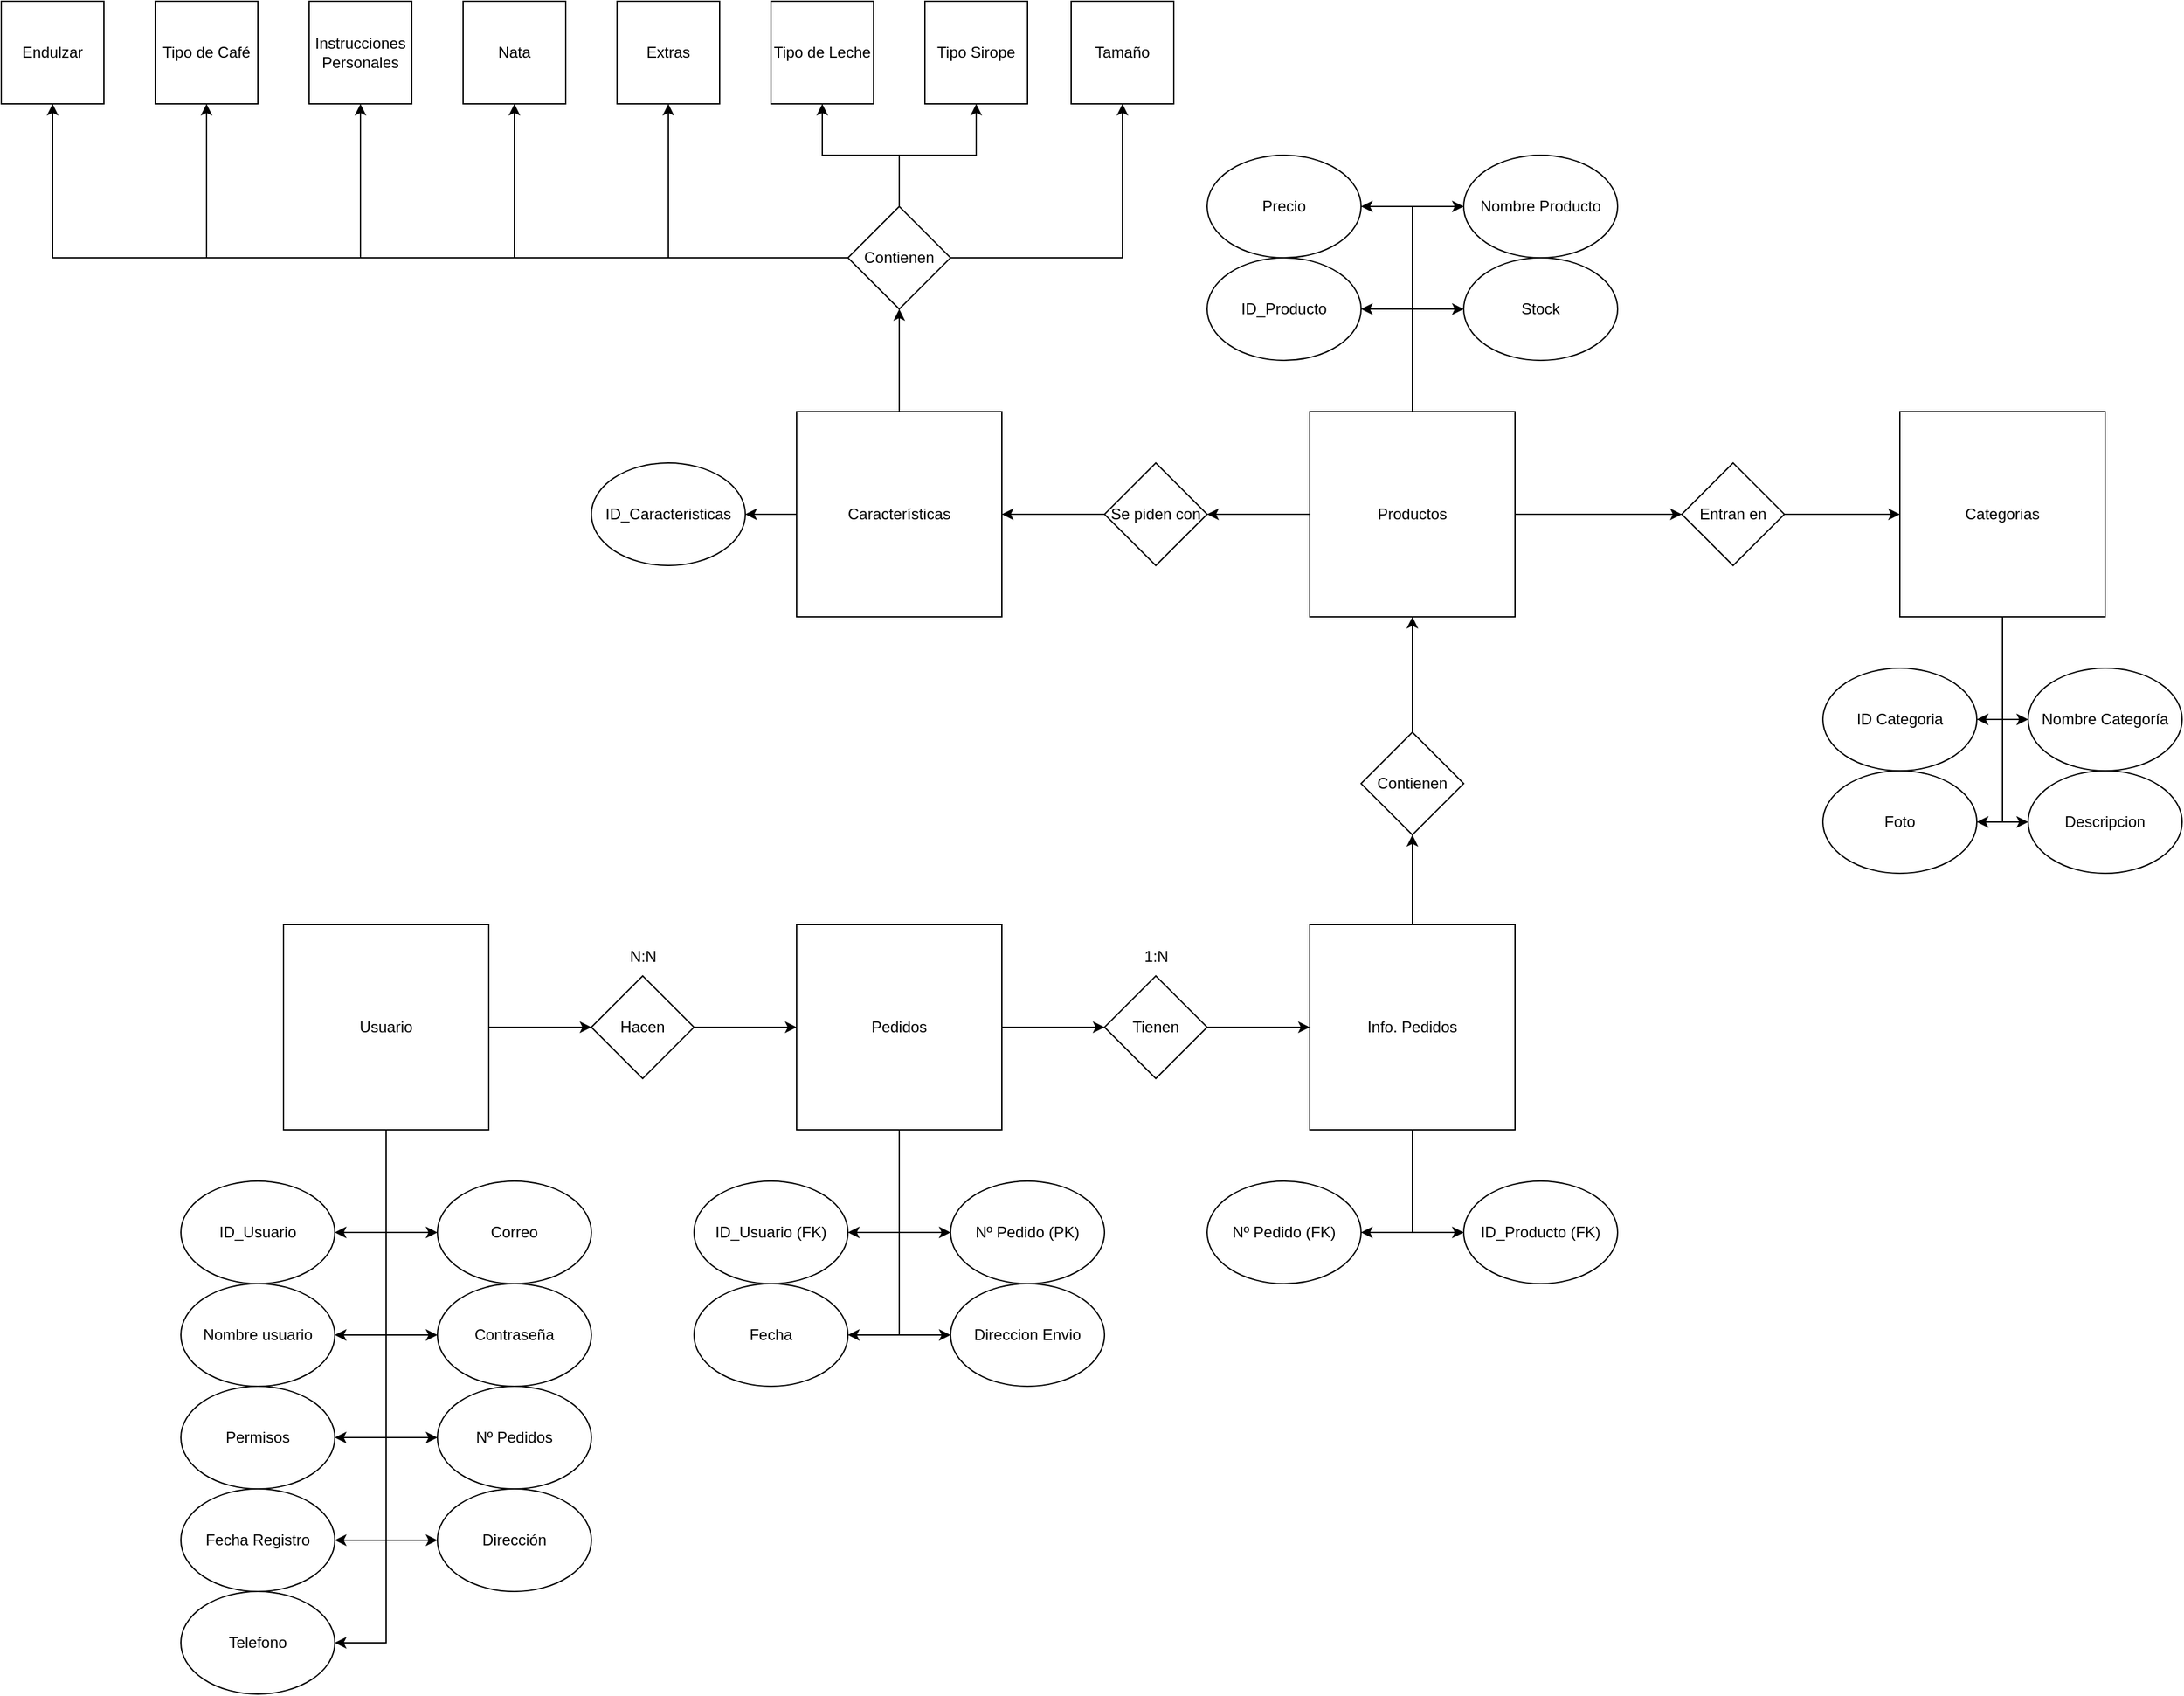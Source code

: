 <mxfile version="21.2.2" type="github" pages="2">
  <diagram name="Modelo Relacional" id="PnVHAbyuaM9kRb4uessT">
    <mxGraphModel dx="2466" dy="2061" grid="1" gridSize="10" guides="1" tooltips="1" connect="1" arrows="1" fold="1" page="1" pageScale="1" pageWidth="827" pageHeight="1169" math="0" shadow="0">
      <root>
        <mxCell id="0" />
        <mxCell id="1" parent="0" />
        <mxCell id="Kp94WwnEXXXFwvjXGkbl-3" style="edgeStyle=orthogonalEdgeStyle;rounded=0;orthogonalLoop=1;jettySize=auto;html=1;entryX=1;entryY=0.5;entryDx=0;entryDy=0;" parent="1" source="Kp94WwnEXXXFwvjXGkbl-1" target="Kp94WwnEXXXFwvjXGkbl-2" edge="1">
          <mxGeometry relative="1" as="geometry" />
        </mxCell>
        <mxCell id="Kp94WwnEXXXFwvjXGkbl-7" style="edgeStyle=orthogonalEdgeStyle;rounded=0;orthogonalLoop=1;jettySize=auto;html=1;entryX=1;entryY=0.5;entryDx=0;entryDy=0;" parent="1" source="Kp94WwnEXXXFwvjXGkbl-1" target="Kp94WwnEXXXFwvjXGkbl-6" edge="1">
          <mxGeometry relative="1" as="geometry" />
        </mxCell>
        <mxCell id="Kp94WwnEXXXFwvjXGkbl-8" style="edgeStyle=orthogonalEdgeStyle;rounded=0;orthogonalLoop=1;jettySize=auto;html=1;entryX=0;entryY=0.5;entryDx=0;entryDy=0;" parent="1" source="Kp94WwnEXXXFwvjXGkbl-1" target="Kp94WwnEXXXFwvjXGkbl-4" edge="1">
          <mxGeometry relative="1" as="geometry" />
        </mxCell>
        <mxCell id="Kp94WwnEXXXFwvjXGkbl-9" style="edgeStyle=orthogonalEdgeStyle;rounded=0;orthogonalLoop=1;jettySize=auto;html=1;entryX=0;entryY=0.5;entryDx=0;entryDy=0;" parent="1" source="Kp94WwnEXXXFwvjXGkbl-1" target="Kp94WwnEXXXFwvjXGkbl-5" edge="1">
          <mxGeometry relative="1" as="geometry" />
        </mxCell>
        <mxCell id="Kp94WwnEXXXFwvjXGkbl-11" style="edgeStyle=orthogonalEdgeStyle;rounded=0;orthogonalLoop=1;jettySize=auto;html=1;entryX=1;entryY=0.5;entryDx=0;entryDy=0;" parent="1" source="Kp94WwnEXXXFwvjXGkbl-1" target="Kp94WwnEXXXFwvjXGkbl-10" edge="1">
          <mxGeometry relative="1" as="geometry" />
        </mxCell>
        <mxCell id="Kp94WwnEXXXFwvjXGkbl-14" style="edgeStyle=orthogonalEdgeStyle;rounded=0;orthogonalLoop=1;jettySize=auto;html=1;entryX=0;entryY=0.5;entryDx=0;entryDy=0;" parent="1" source="Kp94WwnEXXXFwvjXGkbl-1" target="Kp94WwnEXXXFwvjXGkbl-13" edge="1">
          <mxGeometry relative="1" as="geometry" />
        </mxCell>
        <mxCell id="Kp94WwnEXXXFwvjXGkbl-30" style="edgeStyle=orthogonalEdgeStyle;rounded=0;orthogonalLoop=1;jettySize=auto;html=1;entryX=0;entryY=0.5;entryDx=0;entryDy=0;" parent="1" source="Kp94WwnEXXXFwvjXGkbl-1" target="Kp94WwnEXXXFwvjXGkbl-29" edge="1">
          <mxGeometry relative="1" as="geometry" />
        </mxCell>
        <mxCell id="Kp94WwnEXXXFwvjXGkbl-32" style="edgeStyle=orthogonalEdgeStyle;rounded=0;orthogonalLoop=1;jettySize=auto;html=1;entryX=1;entryY=0.5;entryDx=0;entryDy=0;" parent="1" source="Kp94WwnEXXXFwvjXGkbl-1" target="Kp94WwnEXXXFwvjXGkbl-31" edge="1">
          <mxGeometry relative="1" as="geometry" />
        </mxCell>
        <mxCell id="Kp94WwnEXXXFwvjXGkbl-37" style="edgeStyle=orthogonalEdgeStyle;rounded=0;orthogonalLoop=1;jettySize=auto;html=1;entryX=0;entryY=0.5;entryDx=0;entryDy=0;" parent="1" source="Kp94WwnEXXXFwvjXGkbl-1" target="Kp94WwnEXXXFwvjXGkbl-36" edge="1">
          <mxGeometry relative="1" as="geometry" />
        </mxCell>
        <mxCell id="7OP7rhRUOiYwbME94U3f-2" style="edgeStyle=orthogonalEdgeStyle;rounded=0;orthogonalLoop=1;jettySize=auto;html=1;entryX=1;entryY=0.5;entryDx=0;entryDy=0;" edge="1" parent="1" source="Kp94WwnEXXXFwvjXGkbl-1" target="7OP7rhRUOiYwbME94U3f-1">
          <mxGeometry relative="1" as="geometry" />
        </mxCell>
        <mxCell id="Kp94WwnEXXXFwvjXGkbl-1" value="Usuario" style="whiteSpace=wrap;html=1;aspect=fixed;" parent="1" vertex="1">
          <mxGeometry x="160" y="200" width="160" height="160" as="geometry" />
        </mxCell>
        <mxCell id="Kp94WwnEXXXFwvjXGkbl-2" value="Nombre usuario" style="ellipse;whiteSpace=wrap;html=1;" parent="1" vertex="1">
          <mxGeometry x="80" y="480" width="120" height="80" as="geometry" />
        </mxCell>
        <mxCell id="Kp94WwnEXXXFwvjXGkbl-4" value="Correo" style="ellipse;whiteSpace=wrap;html=1;" parent="1" vertex="1">
          <mxGeometry x="280" y="400" width="120" height="80" as="geometry" />
        </mxCell>
        <mxCell id="Kp94WwnEXXXFwvjXGkbl-5" value="Contraseña" style="ellipse;whiteSpace=wrap;html=1;" parent="1" vertex="1">
          <mxGeometry x="280" y="480" width="120" height="80" as="geometry" />
        </mxCell>
        <mxCell id="Kp94WwnEXXXFwvjXGkbl-6" value="ID_Usuario" style="ellipse;whiteSpace=wrap;html=1;" parent="1" vertex="1">
          <mxGeometry x="80" y="400" width="120" height="80" as="geometry" />
        </mxCell>
        <mxCell id="Kp94WwnEXXXFwvjXGkbl-10" value="Permisos" style="ellipse;whiteSpace=wrap;html=1;" parent="1" vertex="1">
          <mxGeometry x="80" y="560" width="120" height="80" as="geometry" />
        </mxCell>
        <mxCell id="Kp94WwnEXXXFwvjXGkbl-17" style="edgeStyle=orthogonalEdgeStyle;rounded=0;orthogonalLoop=1;jettySize=auto;html=1;entryX=1;entryY=0.5;entryDx=0;entryDy=0;" parent="1" source="Kp94WwnEXXXFwvjXGkbl-12" target="Kp94WwnEXXXFwvjXGkbl-16" edge="1">
          <mxGeometry relative="1" as="geometry" />
        </mxCell>
        <mxCell id="Kp94WwnEXXXFwvjXGkbl-23" style="edgeStyle=orthogonalEdgeStyle;rounded=0;orthogonalLoop=1;jettySize=auto;html=1;entryX=0;entryY=0.5;entryDx=0;entryDy=0;" parent="1" source="Kp94WwnEXXXFwvjXGkbl-12" target="Kp94WwnEXXXFwvjXGkbl-22" edge="1">
          <mxGeometry relative="1" as="geometry" />
        </mxCell>
        <mxCell id="-lL8wkcxcmrgRqcp9ATL-1" style="edgeStyle=orthogonalEdgeStyle;rounded=0;orthogonalLoop=1;jettySize=auto;html=1;entryX=0;entryY=0.5;entryDx=0;entryDy=0;" edge="1" parent="1" source="Kp94WwnEXXXFwvjXGkbl-12" target="7OP7rhRUOiYwbME94U3f-4">
          <mxGeometry relative="1" as="geometry" />
        </mxCell>
        <mxCell id="-lL8wkcxcmrgRqcp9ATL-2" style="edgeStyle=orthogonalEdgeStyle;rounded=0;orthogonalLoop=1;jettySize=auto;html=1;entryX=1;entryY=0.5;entryDx=0;entryDy=0;" edge="1" parent="1" source="Kp94WwnEXXXFwvjXGkbl-12" target="7OP7rhRUOiYwbME94U3f-3">
          <mxGeometry relative="1" as="geometry" />
        </mxCell>
        <mxCell id="-lL8wkcxcmrgRqcp9ATL-3" style="edgeStyle=orthogonalEdgeStyle;rounded=0;orthogonalLoop=1;jettySize=auto;html=1;entryX=0;entryY=0.5;entryDx=0;entryDy=0;" edge="1" parent="1" source="Kp94WwnEXXXFwvjXGkbl-12" target="7OP7rhRUOiYwbME94U3f-5">
          <mxGeometry relative="1" as="geometry" />
        </mxCell>
        <mxCell id="Kp94WwnEXXXFwvjXGkbl-12" value="Pedidos" style="whiteSpace=wrap;html=1;aspect=fixed;" parent="1" vertex="1">
          <mxGeometry x="560" y="200" width="160" height="160" as="geometry" />
        </mxCell>
        <mxCell id="Kp94WwnEXXXFwvjXGkbl-15" style="edgeStyle=orthogonalEdgeStyle;rounded=0;orthogonalLoop=1;jettySize=auto;html=1;entryX=0;entryY=0.5;entryDx=0;entryDy=0;" parent="1" source="Kp94WwnEXXXFwvjXGkbl-13" target="Kp94WwnEXXXFwvjXGkbl-12" edge="1">
          <mxGeometry relative="1" as="geometry" />
        </mxCell>
        <mxCell id="Kp94WwnEXXXFwvjXGkbl-13" value="Hacen" style="rhombus;whiteSpace=wrap;html=1;" parent="1" vertex="1">
          <mxGeometry x="400" y="240" width="80" height="80" as="geometry" />
        </mxCell>
        <mxCell id="Kp94WwnEXXXFwvjXGkbl-16" value="ID_Usuario (FK)" style="ellipse;whiteSpace=wrap;html=1;" parent="1" vertex="1">
          <mxGeometry x="480" y="400" width="120" height="80" as="geometry" />
        </mxCell>
        <mxCell id="Kp94WwnEXXXFwvjXGkbl-39" style="edgeStyle=orthogonalEdgeStyle;rounded=0;orthogonalLoop=1;jettySize=auto;html=1;entryX=1;entryY=0.5;entryDx=0;entryDy=0;" parent="1" source="Kp94WwnEXXXFwvjXGkbl-18" target="Kp94WwnEXXXFwvjXGkbl-38" edge="1">
          <mxGeometry relative="1" as="geometry" />
        </mxCell>
        <mxCell id="Kp94WwnEXXXFwvjXGkbl-41" style="edgeStyle=orthogonalEdgeStyle;rounded=0;orthogonalLoop=1;jettySize=auto;html=1;entryX=0;entryY=0.5;entryDx=0;entryDy=0;" parent="1" source="Kp94WwnEXXXFwvjXGkbl-18" target="Kp94WwnEXXXFwvjXGkbl-40" edge="1">
          <mxGeometry relative="1" as="geometry" />
        </mxCell>
        <mxCell id="Kp94WwnEXXXFwvjXGkbl-43" style="edgeStyle=orthogonalEdgeStyle;rounded=0;orthogonalLoop=1;jettySize=auto;html=1;entryX=1;entryY=0.5;entryDx=0;entryDy=0;" parent="1" source="Kp94WwnEXXXFwvjXGkbl-18" target="Kp94WwnEXXXFwvjXGkbl-42" edge="1">
          <mxGeometry relative="1" as="geometry" />
        </mxCell>
        <mxCell id="Kp94WwnEXXXFwvjXGkbl-45" style="edgeStyle=orthogonalEdgeStyle;rounded=0;orthogonalLoop=1;jettySize=auto;html=1;entryX=0;entryY=0.5;entryDx=0;entryDy=0;" parent="1" source="Kp94WwnEXXXFwvjXGkbl-18" target="Kp94WwnEXXXFwvjXGkbl-44" edge="1">
          <mxGeometry relative="1" as="geometry" />
        </mxCell>
        <mxCell id="fXPkertopsR4NRfaK0Oe-2" style="edgeStyle=orthogonalEdgeStyle;rounded=0;orthogonalLoop=1;jettySize=auto;html=1;entryX=1;entryY=0.5;entryDx=0;entryDy=0;" parent="1" source="Kp94WwnEXXXFwvjXGkbl-18" target="fXPkertopsR4NRfaK0Oe-1" edge="1">
          <mxGeometry relative="1" as="geometry" />
        </mxCell>
        <mxCell id="-lL8wkcxcmrgRqcp9ATL-9" style="edgeStyle=orthogonalEdgeStyle;rounded=0;orthogonalLoop=1;jettySize=auto;html=1;entryX=0;entryY=0.5;entryDx=0;entryDy=0;" edge="1" parent="1" source="Kp94WwnEXXXFwvjXGkbl-18" target="-lL8wkcxcmrgRqcp9ATL-8">
          <mxGeometry relative="1" as="geometry" />
        </mxCell>
        <mxCell id="Kp94WwnEXXXFwvjXGkbl-18" value="Productos" style="whiteSpace=wrap;html=1;aspect=fixed;" parent="1" vertex="1">
          <mxGeometry x="960" y="-200" width="160" height="160" as="geometry" />
        </mxCell>
        <mxCell id="-lL8wkcxcmrgRqcp9ATL-6" style="edgeStyle=orthogonalEdgeStyle;rounded=0;orthogonalLoop=1;jettySize=auto;html=1;entryX=0.5;entryY=1;entryDx=0;entryDy=0;" edge="1" parent="1" source="Kp94WwnEXXXFwvjXGkbl-19" target="Kp94WwnEXXXFwvjXGkbl-18">
          <mxGeometry relative="1" as="geometry" />
        </mxCell>
        <mxCell id="Kp94WwnEXXXFwvjXGkbl-19" value="Contienen" style="rhombus;whiteSpace=wrap;html=1;" parent="1" vertex="1">
          <mxGeometry x="1000" y="50" width="80" height="80" as="geometry" />
        </mxCell>
        <mxCell id="Kp94WwnEXXXFwvjXGkbl-25" style="edgeStyle=orthogonalEdgeStyle;rounded=0;orthogonalLoop=1;jettySize=auto;html=1;entryX=0;entryY=0.5;entryDx=0;entryDy=0;" parent="1" source="Kp94WwnEXXXFwvjXGkbl-22" target="Kp94WwnEXXXFwvjXGkbl-24" edge="1">
          <mxGeometry relative="1" as="geometry" />
        </mxCell>
        <mxCell id="Kp94WwnEXXXFwvjXGkbl-22" value="Tienen" style="rhombus;whiteSpace=wrap;html=1;" parent="1" vertex="1">
          <mxGeometry x="800" y="240" width="80" height="80" as="geometry" />
        </mxCell>
        <mxCell id="Kp94WwnEXXXFwvjXGkbl-27" style="edgeStyle=orthogonalEdgeStyle;rounded=0;orthogonalLoop=1;jettySize=auto;html=1;entryX=1;entryY=0.5;entryDx=0;entryDy=0;" parent="1" source="Kp94WwnEXXXFwvjXGkbl-24" target="Kp94WwnEXXXFwvjXGkbl-26" edge="1">
          <mxGeometry relative="1" as="geometry" />
        </mxCell>
        <mxCell id="Kp94WwnEXXXFwvjXGkbl-33" style="edgeStyle=orthogonalEdgeStyle;rounded=0;orthogonalLoop=1;jettySize=auto;html=1;entryX=0;entryY=0.5;entryDx=0;entryDy=0;" parent="1" source="Kp94WwnEXXXFwvjXGkbl-24" target="Kp94WwnEXXXFwvjXGkbl-28" edge="1">
          <mxGeometry relative="1" as="geometry" />
        </mxCell>
        <mxCell id="-lL8wkcxcmrgRqcp9ATL-7" style="edgeStyle=orthogonalEdgeStyle;rounded=0;orthogonalLoop=1;jettySize=auto;html=1;entryX=0.5;entryY=1;entryDx=0;entryDy=0;" edge="1" parent="1" source="Kp94WwnEXXXFwvjXGkbl-24" target="Kp94WwnEXXXFwvjXGkbl-19">
          <mxGeometry relative="1" as="geometry" />
        </mxCell>
        <mxCell id="Kp94WwnEXXXFwvjXGkbl-24" value="Info. Pedidos" style="whiteSpace=wrap;html=1;aspect=fixed;" parent="1" vertex="1">
          <mxGeometry x="960" y="200" width="160" height="160" as="geometry" />
        </mxCell>
        <mxCell id="Kp94WwnEXXXFwvjXGkbl-26" value="Nº Pedido (FK)" style="ellipse;whiteSpace=wrap;html=1;" parent="1" vertex="1">
          <mxGeometry x="880" y="400" width="120" height="80" as="geometry" />
        </mxCell>
        <mxCell id="Kp94WwnEXXXFwvjXGkbl-28" value="ID_Producto (FK)" style="ellipse;whiteSpace=wrap;html=1;" parent="1" vertex="1">
          <mxGeometry x="1080" y="400" width="120" height="80" as="geometry" />
        </mxCell>
        <mxCell id="Kp94WwnEXXXFwvjXGkbl-29" value="Nº Pedidos" style="ellipse;whiteSpace=wrap;html=1;" parent="1" vertex="1">
          <mxGeometry x="280" y="560" width="120" height="80" as="geometry" />
        </mxCell>
        <mxCell id="Kp94WwnEXXXFwvjXGkbl-31" value="Fecha Registro" style="ellipse;whiteSpace=wrap;html=1;" parent="1" vertex="1">
          <mxGeometry x="80" y="640" width="120" height="80" as="geometry" />
        </mxCell>
        <mxCell id="Kp94WwnEXXXFwvjXGkbl-36" value="Dirección" style="ellipse;whiteSpace=wrap;html=1;" parent="1" vertex="1">
          <mxGeometry x="280" y="640" width="120" height="80" as="geometry" />
        </mxCell>
        <mxCell id="Kp94WwnEXXXFwvjXGkbl-38" value="ID_Producto" style="ellipse;whiteSpace=wrap;html=1;" parent="1" vertex="1">
          <mxGeometry x="880" y="-320" width="120" height="80" as="geometry" />
        </mxCell>
        <mxCell id="Kp94WwnEXXXFwvjXGkbl-40" value="Stock" style="ellipse;whiteSpace=wrap;html=1;" parent="1" vertex="1">
          <mxGeometry x="1080" y="-320" width="120" height="80" as="geometry" />
        </mxCell>
        <mxCell id="Kp94WwnEXXXFwvjXGkbl-42" value="Precio" style="ellipse;whiteSpace=wrap;html=1;" parent="1" vertex="1">
          <mxGeometry x="880" y="-400" width="120" height="80" as="geometry" />
        </mxCell>
        <mxCell id="Kp94WwnEXXXFwvjXGkbl-44" value="Nombre Producto" style="ellipse;whiteSpace=wrap;html=1;" parent="1" vertex="1">
          <mxGeometry x="1080" y="-400" width="120" height="80" as="geometry" />
        </mxCell>
        <mxCell id="fXPkertopsR4NRfaK0Oe-4" style="edgeStyle=orthogonalEdgeStyle;rounded=0;orthogonalLoop=1;jettySize=auto;html=1;entryX=1;entryY=0.5;entryDx=0;entryDy=0;" parent="1" source="fXPkertopsR4NRfaK0Oe-1" target="fXPkertopsR4NRfaK0Oe-3" edge="1">
          <mxGeometry relative="1" as="geometry" />
        </mxCell>
        <mxCell id="fXPkertopsR4NRfaK0Oe-1" value="Se piden con" style="rhombus;whiteSpace=wrap;html=1;" parent="1" vertex="1">
          <mxGeometry x="800" y="-160" width="80" height="80" as="geometry" />
        </mxCell>
        <mxCell id="fXPkertopsR4NRfaK0Oe-11" style="edgeStyle=orthogonalEdgeStyle;rounded=0;orthogonalLoop=1;jettySize=auto;html=1;entryX=1;entryY=0.5;entryDx=0;entryDy=0;" parent="1" source="fXPkertopsR4NRfaK0Oe-3" target="fXPkertopsR4NRfaK0Oe-7" edge="1">
          <mxGeometry relative="1" as="geometry" />
        </mxCell>
        <mxCell id="fXPkertopsR4NRfaK0Oe-13" style="edgeStyle=orthogonalEdgeStyle;rounded=0;orthogonalLoop=1;jettySize=auto;html=1;entryX=0.5;entryY=1;entryDx=0;entryDy=0;" parent="1" source="fXPkertopsR4NRfaK0Oe-3" target="fXPkertopsR4NRfaK0Oe-12" edge="1">
          <mxGeometry relative="1" as="geometry" />
        </mxCell>
        <mxCell id="fXPkertopsR4NRfaK0Oe-3" value="Características" style="whiteSpace=wrap;html=1;aspect=fixed;" parent="1" vertex="1">
          <mxGeometry x="560" y="-200" width="160" height="160" as="geometry" />
        </mxCell>
        <mxCell id="fXPkertopsR4NRfaK0Oe-7" value="ID_Caracteristicas" style="ellipse;whiteSpace=wrap;html=1;" parent="1" vertex="1">
          <mxGeometry x="400" y="-160" width="120" height="80" as="geometry" />
        </mxCell>
        <mxCell id="fXPkertopsR4NRfaK0Oe-16" style="edgeStyle=orthogonalEdgeStyle;rounded=0;orthogonalLoop=1;jettySize=auto;html=1;entryX=0.5;entryY=1;entryDx=0;entryDy=0;" parent="1" source="fXPkertopsR4NRfaK0Oe-12" target="fXPkertopsR4NRfaK0Oe-14" edge="1">
          <mxGeometry relative="1" as="geometry" />
        </mxCell>
        <mxCell id="fXPkertopsR4NRfaK0Oe-18" style="edgeStyle=orthogonalEdgeStyle;rounded=0;orthogonalLoop=1;jettySize=auto;html=1;entryX=0.5;entryY=1;entryDx=0;entryDy=0;" parent="1" source="fXPkertopsR4NRfaK0Oe-12" target="fXPkertopsR4NRfaK0Oe-17" edge="1">
          <mxGeometry relative="1" as="geometry" />
        </mxCell>
        <mxCell id="fXPkertopsR4NRfaK0Oe-20" style="edgeStyle=orthogonalEdgeStyle;rounded=0;orthogonalLoop=1;jettySize=auto;html=1;entryX=0.5;entryY=1;entryDx=0;entryDy=0;" parent="1" source="fXPkertopsR4NRfaK0Oe-12" target="fXPkertopsR4NRfaK0Oe-19" edge="1">
          <mxGeometry relative="1" as="geometry" />
        </mxCell>
        <mxCell id="fXPkertopsR4NRfaK0Oe-22" style="edgeStyle=orthogonalEdgeStyle;rounded=0;orthogonalLoop=1;jettySize=auto;html=1;entryX=0.5;entryY=1;entryDx=0;entryDy=0;" parent="1" source="fXPkertopsR4NRfaK0Oe-12" target="fXPkertopsR4NRfaK0Oe-21" edge="1">
          <mxGeometry relative="1" as="geometry" />
        </mxCell>
        <mxCell id="fXPkertopsR4NRfaK0Oe-24" style="edgeStyle=orthogonalEdgeStyle;rounded=0;orthogonalLoop=1;jettySize=auto;html=1;entryX=0.5;entryY=1;entryDx=0;entryDy=0;" parent="1" source="fXPkertopsR4NRfaK0Oe-12" target="fXPkertopsR4NRfaK0Oe-23" edge="1">
          <mxGeometry relative="1" as="geometry" />
        </mxCell>
        <mxCell id="fXPkertopsR4NRfaK0Oe-29" style="edgeStyle=orthogonalEdgeStyle;rounded=0;orthogonalLoop=1;jettySize=auto;html=1;entryX=0.5;entryY=1;entryDx=0;entryDy=0;" parent="1" source="fXPkertopsR4NRfaK0Oe-12" target="fXPkertopsR4NRfaK0Oe-25" edge="1">
          <mxGeometry relative="1" as="geometry" />
        </mxCell>
        <mxCell id="fXPkertopsR4NRfaK0Oe-30" style="edgeStyle=orthogonalEdgeStyle;rounded=0;orthogonalLoop=1;jettySize=auto;html=1;entryX=0.5;entryY=1;entryDx=0;entryDy=0;" parent="1" source="fXPkertopsR4NRfaK0Oe-12" target="fXPkertopsR4NRfaK0Oe-26" edge="1">
          <mxGeometry relative="1" as="geometry" />
        </mxCell>
        <mxCell id="fXPkertopsR4NRfaK0Oe-31" style="edgeStyle=orthogonalEdgeStyle;rounded=0;orthogonalLoop=1;jettySize=auto;html=1;entryX=0.5;entryY=1;entryDx=0;entryDy=0;" parent="1" source="fXPkertopsR4NRfaK0Oe-12" target="fXPkertopsR4NRfaK0Oe-28" edge="1">
          <mxGeometry relative="1" as="geometry" />
        </mxCell>
        <mxCell id="fXPkertopsR4NRfaK0Oe-12" value="Contienen" style="rhombus;whiteSpace=wrap;html=1;" parent="1" vertex="1">
          <mxGeometry x="600" y="-360" width="80" height="80" as="geometry" />
        </mxCell>
        <mxCell id="fXPkertopsR4NRfaK0Oe-14" value="Extras" style="whiteSpace=wrap;html=1;aspect=fixed;" parent="1" vertex="1">
          <mxGeometry x="420" y="-520" width="80" height="80" as="geometry" />
        </mxCell>
        <mxCell id="fXPkertopsR4NRfaK0Oe-17" value="Tipo de Leche" style="whiteSpace=wrap;html=1;aspect=fixed;" parent="1" vertex="1">
          <mxGeometry x="540" y="-520" width="80" height="80" as="geometry" />
        </mxCell>
        <mxCell id="fXPkertopsR4NRfaK0Oe-19" value="Tipo Sirope" style="whiteSpace=wrap;html=1;aspect=fixed;" parent="1" vertex="1">
          <mxGeometry x="660" y="-520" width="80" height="80" as="geometry" />
        </mxCell>
        <mxCell id="fXPkertopsR4NRfaK0Oe-21" value="Tamaño" style="whiteSpace=wrap;html=1;aspect=fixed;" parent="1" vertex="1">
          <mxGeometry x="774" y="-520" width="80" height="80" as="geometry" />
        </mxCell>
        <mxCell id="fXPkertopsR4NRfaK0Oe-23" value="Nata" style="whiteSpace=wrap;html=1;aspect=fixed;" parent="1" vertex="1">
          <mxGeometry x="300" y="-520" width="80" height="80" as="geometry" />
        </mxCell>
        <mxCell id="fXPkertopsR4NRfaK0Oe-25" value="Instrucciones Personales" style="whiteSpace=wrap;html=1;aspect=fixed;" parent="1" vertex="1">
          <mxGeometry x="180" y="-520" width="80" height="80" as="geometry" />
        </mxCell>
        <mxCell id="fXPkertopsR4NRfaK0Oe-26" value="Tipo de Café" style="whiteSpace=wrap;html=1;aspect=fixed;" parent="1" vertex="1">
          <mxGeometry x="60" y="-520" width="80" height="80" as="geometry" />
        </mxCell>
        <mxCell id="fXPkertopsR4NRfaK0Oe-28" value="Endulzar" style="whiteSpace=wrap;html=1;aspect=fixed;" parent="1" vertex="1">
          <mxGeometry x="-60" y="-520" width="80" height="80" as="geometry" />
        </mxCell>
        <mxCell id="7OP7rhRUOiYwbME94U3f-1" value="Telefono" style="ellipse;whiteSpace=wrap;html=1;" vertex="1" parent="1">
          <mxGeometry x="80" y="720" width="120" height="80" as="geometry" />
        </mxCell>
        <mxCell id="7OP7rhRUOiYwbME94U3f-3" value="Fecha" style="ellipse;whiteSpace=wrap;html=1;" vertex="1" parent="1">
          <mxGeometry x="480" y="480" width="120" height="80" as="geometry" />
        </mxCell>
        <mxCell id="7OP7rhRUOiYwbME94U3f-4" value="Nº Pedido (PK)" style="ellipse;whiteSpace=wrap;html=1;" vertex="1" parent="1">
          <mxGeometry x="680" y="400" width="120" height="80" as="geometry" />
        </mxCell>
        <mxCell id="7OP7rhRUOiYwbME94U3f-5" value="Direccion Envio" style="ellipse;whiteSpace=wrap;html=1;" vertex="1" parent="1">
          <mxGeometry x="680" y="480" width="120" height="80" as="geometry" />
        </mxCell>
        <mxCell id="-lL8wkcxcmrgRqcp9ATL-4" value="1:N" style="text;html=1;align=center;verticalAlign=middle;resizable=0;points=[];autosize=1;strokeColor=none;fillColor=none;" vertex="1" parent="1">
          <mxGeometry x="820" y="210" width="40" height="30" as="geometry" />
        </mxCell>
        <mxCell id="-lL8wkcxcmrgRqcp9ATL-5" value="N:N" style="text;html=1;align=center;verticalAlign=middle;resizable=0;points=[];autosize=1;strokeColor=none;fillColor=none;" vertex="1" parent="1">
          <mxGeometry x="420" y="210" width="40" height="30" as="geometry" />
        </mxCell>
        <mxCell id="-lL8wkcxcmrgRqcp9ATL-11" style="edgeStyle=orthogonalEdgeStyle;rounded=0;orthogonalLoop=1;jettySize=auto;html=1;entryX=0;entryY=0.5;entryDx=0;entryDy=0;" edge="1" parent="1" source="-lL8wkcxcmrgRqcp9ATL-8" target="-lL8wkcxcmrgRqcp9ATL-10">
          <mxGeometry relative="1" as="geometry" />
        </mxCell>
        <mxCell id="-lL8wkcxcmrgRqcp9ATL-8" value="Entran en" style="rhombus;whiteSpace=wrap;html=1;" vertex="1" parent="1">
          <mxGeometry x="1250" y="-160" width="80" height="80" as="geometry" />
        </mxCell>
        <mxCell id="-lL8wkcxcmrgRqcp9ATL-14" style="edgeStyle=orthogonalEdgeStyle;rounded=0;orthogonalLoop=1;jettySize=auto;html=1;entryX=0;entryY=0.5;entryDx=0;entryDy=0;" edge="1" parent="1" source="-lL8wkcxcmrgRqcp9ATL-10" target="-lL8wkcxcmrgRqcp9ATL-12">
          <mxGeometry relative="1" as="geometry" />
        </mxCell>
        <mxCell id="-lL8wkcxcmrgRqcp9ATL-15" style="edgeStyle=orthogonalEdgeStyle;rounded=0;orthogonalLoop=1;jettySize=auto;html=1;entryX=1;entryY=0.5;entryDx=0;entryDy=0;" edge="1" parent="1" source="-lL8wkcxcmrgRqcp9ATL-10" target="-lL8wkcxcmrgRqcp9ATL-13">
          <mxGeometry relative="1" as="geometry" />
        </mxCell>
        <mxCell id="-lL8wkcxcmrgRqcp9ATL-19" style="edgeStyle=orthogonalEdgeStyle;rounded=0;orthogonalLoop=1;jettySize=auto;html=1;entryX=1;entryY=0.5;entryDx=0;entryDy=0;" edge="1" parent="1" source="-lL8wkcxcmrgRqcp9ATL-10" target="-lL8wkcxcmrgRqcp9ATL-16">
          <mxGeometry relative="1" as="geometry" />
        </mxCell>
        <mxCell id="-lL8wkcxcmrgRqcp9ATL-20" style="edgeStyle=orthogonalEdgeStyle;rounded=0;orthogonalLoop=1;jettySize=auto;html=1;entryX=0;entryY=0.5;entryDx=0;entryDy=0;" edge="1" parent="1" source="-lL8wkcxcmrgRqcp9ATL-10" target="-lL8wkcxcmrgRqcp9ATL-17">
          <mxGeometry relative="1" as="geometry" />
        </mxCell>
        <mxCell id="-lL8wkcxcmrgRqcp9ATL-10" value="Categorias" style="whiteSpace=wrap;html=1;aspect=fixed;" vertex="1" parent="1">
          <mxGeometry x="1420" y="-200" width="160" height="160" as="geometry" />
        </mxCell>
        <mxCell id="-lL8wkcxcmrgRqcp9ATL-12" value="Nombre Categoría" style="ellipse;whiteSpace=wrap;html=1;" vertex="1" parent="1">
          <mxGeometry x="1520" width="120" height="80" as="geometry" />
        </mxCell>
        <mxCell id="-lL8wkcxcmrgRqcp9ATL-13" value="ID Categoria" style="ellipse;whiteSpace=wrap;html=1;" vertex="1" parent="1">
          <mxGeometry x="1360" width="120" height="80" as="geometry" />
        </mxCell>
        <mxCell id="-lL8wkcxcmrgRqcp9ATL-16" value="Foto" style="ellipse;whiteSpace=wrap;html=1;" vertex="1" parent="1">
          <mxGeometry x="1360" y="80" width="120" height="80" as="geometry" />
        </mxCell>
        <mxCell id="-lL8wkcxcmrgRqcp9ATL-17" value="Descripcion" style="ellipse;whiteSpace=wrap;html=1;" vertex="1" parent="1">
          <mxGeometry x="1520" y="80" width="120" height="80" as="geometry" />
        </mxCell>
      </root>
    </mxGraphModel>
  </diagram>
  <diagram id="Xv8rTw0X2ny191qnjf_B" name="Tabla">
    <mxGraphModel dx="1393" dy="758" grid="1" gridSize="10" guides="1" tooltips="1" connect="1" arrows="1" fold="1" page="1" pageScale="1" pageWidth="827" pageHeight="1169" math="0" shadow="0">
      <root>
        <mxCell id="0" />
        <mxCell id="1" parent="0" />
        <mxCell id="GFtivVoHU6WnsY22pw2F-1" value="Usuario" style="swimlane;fontStyle=0;childLayout=stackLayout;horizontal=1;startSize=30;horizontalStack=0;resizeParent=1;resizeParentMax=0;resizeLast=0;collapsible=1;marginBottom=0;whiteSpace=wrap;html=1;" parent="1" vertex="1">
          <mxGeometry x="80" y="120" width="160" height="450" as="geometry" />
        </mxCell>
        <mxCell id="GFtivVoHU6WnsY22pw2F-2" value="ID_Usuario (PK)" style="text;strokeColor=none;fillColor=none;align=left;verticalAlign=middle;spacingLeft=4;spacingRight=4;overflow=hidden;points=[[0,0.5],[1,0.5]];portConstraint=eastwest;rotatable=0;whiteSpace=wrap;html=1;" parent="GFtivVoHU6WnsY22pw2F-1" vertex="1">
          <mxGeometry y="30" width="160" height="30" as="geometry" />
        </mxCell>
        <mxCell id="GFtivVoHU6WnsY22pw2F-3" value="Nombre Usuario" style="text;strokeColor=none;fillColor=none;align=left;verticalAlign=middle;spacingLeft=4;spacingRight=4;overflow=hidden;points=[[0,0.5],[1,0.5]];portConstraint=eastwest;rotatable=0;whiteSpace=wrap;html=1;" parent="GFtivVoHU6WnsY22pw2F-1" vertex="1">
          <mxGeometry y="60" width="160" height="30" as="geometry" />
        </mxCell>
        <mxCell id="GFtivVoHU6WnsY22pw2F-4" value="Correo Usuario" style="text;strokeColor=none;fillColor=none;align=left;verticalAlign=middle;spacingLeft=4;spacingRight=4;overflow=hidden;points=[[0,0.5],[1,0.5]];portConstraint=eastwest;rotatable=0;whiteSpace=wrap;html=1;" parent="GFtivVoHU6WnsY22pw2F-1" vertex="1">
          <mxGeometry y="90" width="160" height="30" as="geometry" />
        </mxCell>
        <mxCell id="ZTABY00d-cZ7NyKv8YBs-1" value="Contraseña Usuario" style="text;strokeColor=none;fillColor=none;align=left;verticalAlign=middle;spacingLeft=4;spacingRight=4;overflow=hidden;points=[[0,0.5],[1,0.5]];portConstraint=eastwest;rotatable=0;whiteSpace=wrap;html=1;" parent="GFtivVoHU6WnsY22pw2F-1" vertex="1">
          <mxGeometry y="120" width="160" height="30" as="geometry" />
        </mxCell>
        <mxCell id="ZTABY00d-cZ7NyKv8YBs-3" value="Dirección Usuario" style="text;strokeColor=none;fillColor=none;align=left;verticalAlign=middle;spacingLeft=4;spacingRight=4;overflow=hidden;points=[[0,0.5],[1,0.5]];portConstraint=eastwest;rotatable=0;whiteSpace=wrap;html=1;" parent="GFtivVoHU6WnsY22pw2F-1" vertex="1">
          <mxGeometry y="150" width="160" height="30" as="geometry" />
        </mxCell>
        <mxCell id="ZTABY00d-cZ7NyKv8YBs-2" value="Numero Pedidos" style="text;strokeColor=none;fillColor=none;align=left;verticalAlign=middle;spacingLeft=4;spacingRight=4;overflow=hidden;points=[[0,0.5],[1,0.5]];portConstraint=eastwest;rotatable=0;whiteSpace=wrap;html=1;" parent="GFtivVoHU6WnsY22pw2F-1" vertex="1">
          <mxGeometry y="180" width="160" height="30" as="geometry" />
        </mxCell>
        <mxCell id="MpAzle3Kalx8zSBNcRUn-1" value="Fecha Registro" style="text;strokeColor=none;fillColor=none;align=left;verticalAlign=middle;spacingLeft=4;spacingRight=4;overflow=hidden;points=[[0,0.5],[1,0.5]];portConstraint=eastwest;rotatable=0;whiteSpace=wrap;html=1;" parent="GFtivVoHU6WnsY22pw2F-1" vertex="1">
          <mxGeometry y="210" width="160" height="30" as="geometry" />
        </mxCell>
        <mxCell id="MpAzle3Kalx8zSBNcRUn-2" value="Direccion" style="text;strokeColor=none;fillColor=none;align=left;verticalAlign=middle;spacingLeft=4;spacingRight=4;overflow=hidden;points=[[0,0.5],[1,0.5]];portConstraint=eastwest;rotatable=0;whiteSpace=wrap;html=1;" parent="GFtivVoHU6WnsY22pw2F-1" vertex="1">
          <mxGeometry y="240" width="160" height="30" as="geometry" />
        </mxCell>
        <mxCell id="JUSMC4tkbYWqRpQuue31-1" value="Apartamento" style="text;strokeColor=none;fillColor=none;align=left;verticalAlign=middle;spacingLeft=4;spacingRight=4;overflow=hidden;points=[[0,0.5],[1,0.5]];portConstraint=eastwest;rotatable=0;whiteSpace=wrap;html=1;" parent="GFtivVoHU6WnsY22pw2F-1" vertex="1">
          <mxGeometry y="270" width="160" height="30" as="geometry" />
        </mxCell>
        <mxCell id="JUSMC4tkbYWqRpQuue31-2" value="Nombre Edificio" style="text;strokeColor=none;fillColor=none;align=left;verticalAlign=middle;spacingLeft=4;spacingRight=4;overflow=hidden;points=[[0,0.5],[1,0.5]];portConstraint=eastwest;rotatable=0;whiteSpace=wrap;html=1;" parent="GFtivVoHU6WnsY22pw2F-1" vertex="1">
          <mxGeometry y="300" width="160" height="30" as="geometry" />
        </mxCell>
        <mxCell id="JUSMC4tkbYWqRpQuue31-3" value="Opcion Entrega" style="text;strokeColor=none;fillColor=none;align=left;verticalAlign=middle;spacingLeft=4;spacingRight=4;overflow=hidden;points=[[0,0.5],[1,0.5]];portConstraint=eastwest;rotatable=0;whiteSpace=wrap;html=1;" parent="GFtivVoHU6WnsY22pw2F-1" vertex="1">
          <mxGeometry y="330" width="160" height="30" as="geometry" />
        </mxCell>
        <mxCell id="JUSMC4tkbYWqRpQuue31-4" value="Opciones Entrega" style="text;strokeColor=none;fillColor=none;align=left;verticalAlign=middle;spacingLeft=4;spacingRight=4;overflow=hidden;points=[[0,0.5],[1,0.5]];portConstraint=eastwest;rotatable=0;whiteSpace=wrap;html=1;" parent="GFtivVoHU6WnsY22pw2F-1" vertex="1">
          <mxGeometry y="360" width="160" height="30" as="geometry" />
        </mxCell>
        <mxCell id="JUSMC4tkbYWqRpQuue31-5" value="Instrucciones Entrega" style="text;strokeColor=none;fillColor=none;align=left;verticalAlign=middle;spacingLeft=4;spacingRight=4;overflow=hidden;points=[[0,0.5],[1,0.5]];portConstraint=eastwest;rotatable=0;whiteSpace=wrap;html=1;" parent="GFtivVoHU6WnsY22pw2F-1" vertex="1">
          <mxGeometry y="390" width="160" height="30" as="geometry" />
        </mxCell>
        <mxCell id="JUSMC4tkbYWqRpQuue31-6" value="Etiqueta Entrega" style="text;strokeColor=none;fillColor=none;align=left;verticalAlign=middle;spacingLeft=4;spacingRight=4;overflow=hidden;points=[[0,0.5],[1,0.5]];portConstraint=eastwest;rotatable=0;whiteSpace=wrap;html=1;" parent="GFtivVoHU6WnsY22pw2F-1" vertex="1">
          <mxGeometry y="420" width="160" height="30" as="geometry" />
        </mxCell>
        <mxCell id="eZ9H4wjmESJS17AeL38T-1" value="Carrito" style="swimlane;fontStyle=0;childLayout=stackLayout;horizontal=1;startSize=30;horizontalStack=0;resizeParent=1;resizeParentMax=0;resizeLast=0;collapsible=1;marginBottom=0;whiteSpace=wrap;html=1;" parent="1" vertex="1">
          <mxGeometry x="280" y="120" width="160" height="120" as="geometry" />
        </mxCell>
        <mxCell id="eZ9H4wjmESJS17AeL38T-2" value="ID_Carrito (PK)" style="text;strokeColor=none;fillColor=none;align=left;verticalAlign=middle;spacingLeft=4;spacingRight=4;overflow=hidden;points=[[0,0.5],[1,0.5]];portConstraint=eastwest;rotatable=0;whiteSpace=wrap;html=1;" parent="eZ9H4wjmESJS17AeL38T-1" vertex="1">
          <mxGeometry y="30" width="160" height="30" as="geometry" />
        </mxCell>
        <mxCell id="eZ9H4wjmESJS17AeL38T-3" value="ID_Usuario (FK)" style="text;strokeColor=none;fillColor=none;align=left;verticalAlign=middle;spacingLeft=4;spacingRight=4;overflow=hidden;points=[[0,0.5],[1,0.5]];portConstraint=eastwest;rotatable=0;whiteSpace=wrap;html=1;" parent="eZ9H4wjmESJS17AeL38T-1" vertex="1">
          <mxGeometry y="60" width="160" height="30" as="geometry" />
        </mxCell>
        <mxCell id="eZ9H4wjmESJS17AeL38T-4" value="ID_Caracteristicas (FK)" style="text;strokeColor=none;fillColor=none;align=left;verticalAlign=middle;spacingLeft=4;spacingRight=4;overflow=hidden;points=[[0,0.5],[1,0.5]];portConstraint=eastwest;rotatable=0;whiteSpace=wrap;html=1;" parent="eZ9H4wjmESJS17AeL38T-1" vertex="1">
          <mxGeometry y="90" width="160" height="30" as="geometry" />
        </mxCell>
        <mxCell id="q32O2vRvbJJo6hPdvb-I-1" value="Ventas" style="swimlane;fontStyle=0;childLayout=stackLayout;horizontal=1;startSize=30;horizontalStack=0;resizeParent=1;resizeParentMax=0;resizeLast=0;collapsible=1;marginBottom=0;whiteSpace=wrap;html=1;" parent="1" vertex="1">
          <mxGeometry x="480" y="120" width="160" height="150" as="geometry" />
        </mxCell>
        <mxCell id="q32O2vRvbJJo6hPdvb-I-2" value="ID_Venta (PK)" style="text;strokeColor=none;fillColor=none;align=left;verticalAlign=middle;spacingLeft=4;spacingRight=4;overflow=hidden;points=[[0,0.5],[1,0.5]];portConstraint=eastwest;rotatable=0;whiteSpace=wrap;html=1;" parent="q32O2vRvbJJo6hPdvb-I-1" vertex="1">
          <mxGeometry y="30" width="160" height="30" as="geometry" />
        </mxCell>
        <mxCell id="q32O2vRvbJJo6hPdvb-I-5" value="ID_Carrito (FK)" style="text;strokeColor=none;fillColor=none;align=left;verticalAlign=middle;spacingLeft=4;spacingRight=4;overflow=hidden;points=[[0,0.5],[1,0.5]];portConstraint=eastwest;rotatable=0;whiteSpace=wrap;html=1;" parent="q32O2vRvbJJo6hPdvb-I-1" vertex="1">
          <mxGeometry y="60" width="160" height="30" as="geometry" />
        </mxCell>
        <mxCell id="q32O2vRvbJJo6hPdvb-I-3" value="Coste" style="text;strokeColor=none;fillColor=none;align=left;verticalAlign=middle;spacingLeft=4;spacingRight=4;overflow=hidden;points=[[0,0.5],[1,0.5]];portConstraint=eastwest;rotatable=0;whiteSpace=wrap;html=1;" parent="q32O2vRvbJJo6hPdvb-I-1" vertex="1">
          <mxGeometry y="90" width="160" height="30" as="geometry" />
        </mxCell>
        <mxCell id="q32O2vRvbJJo6hPdvb-I-4" value="Fecha" style="text;strokeColor=none;fillColor=none;align=left;verticalAlign=middle;spacingLeft=4;spacingRight=4;overflow=hidden;points=[[0,0.5],[1,0.5]];portConstraint=eastwest;rotatable=0;whiteSpace=wrap;html=1;" parent="q32O2vRvbJJo6hPdvb-I-1" vertex="1">
          <mxGeometry y="120" width="160" height="30" as="geometry" />
        </mxCell>
      </root>
    </mxGraphModel>
  </diagram>
</mxfile>
